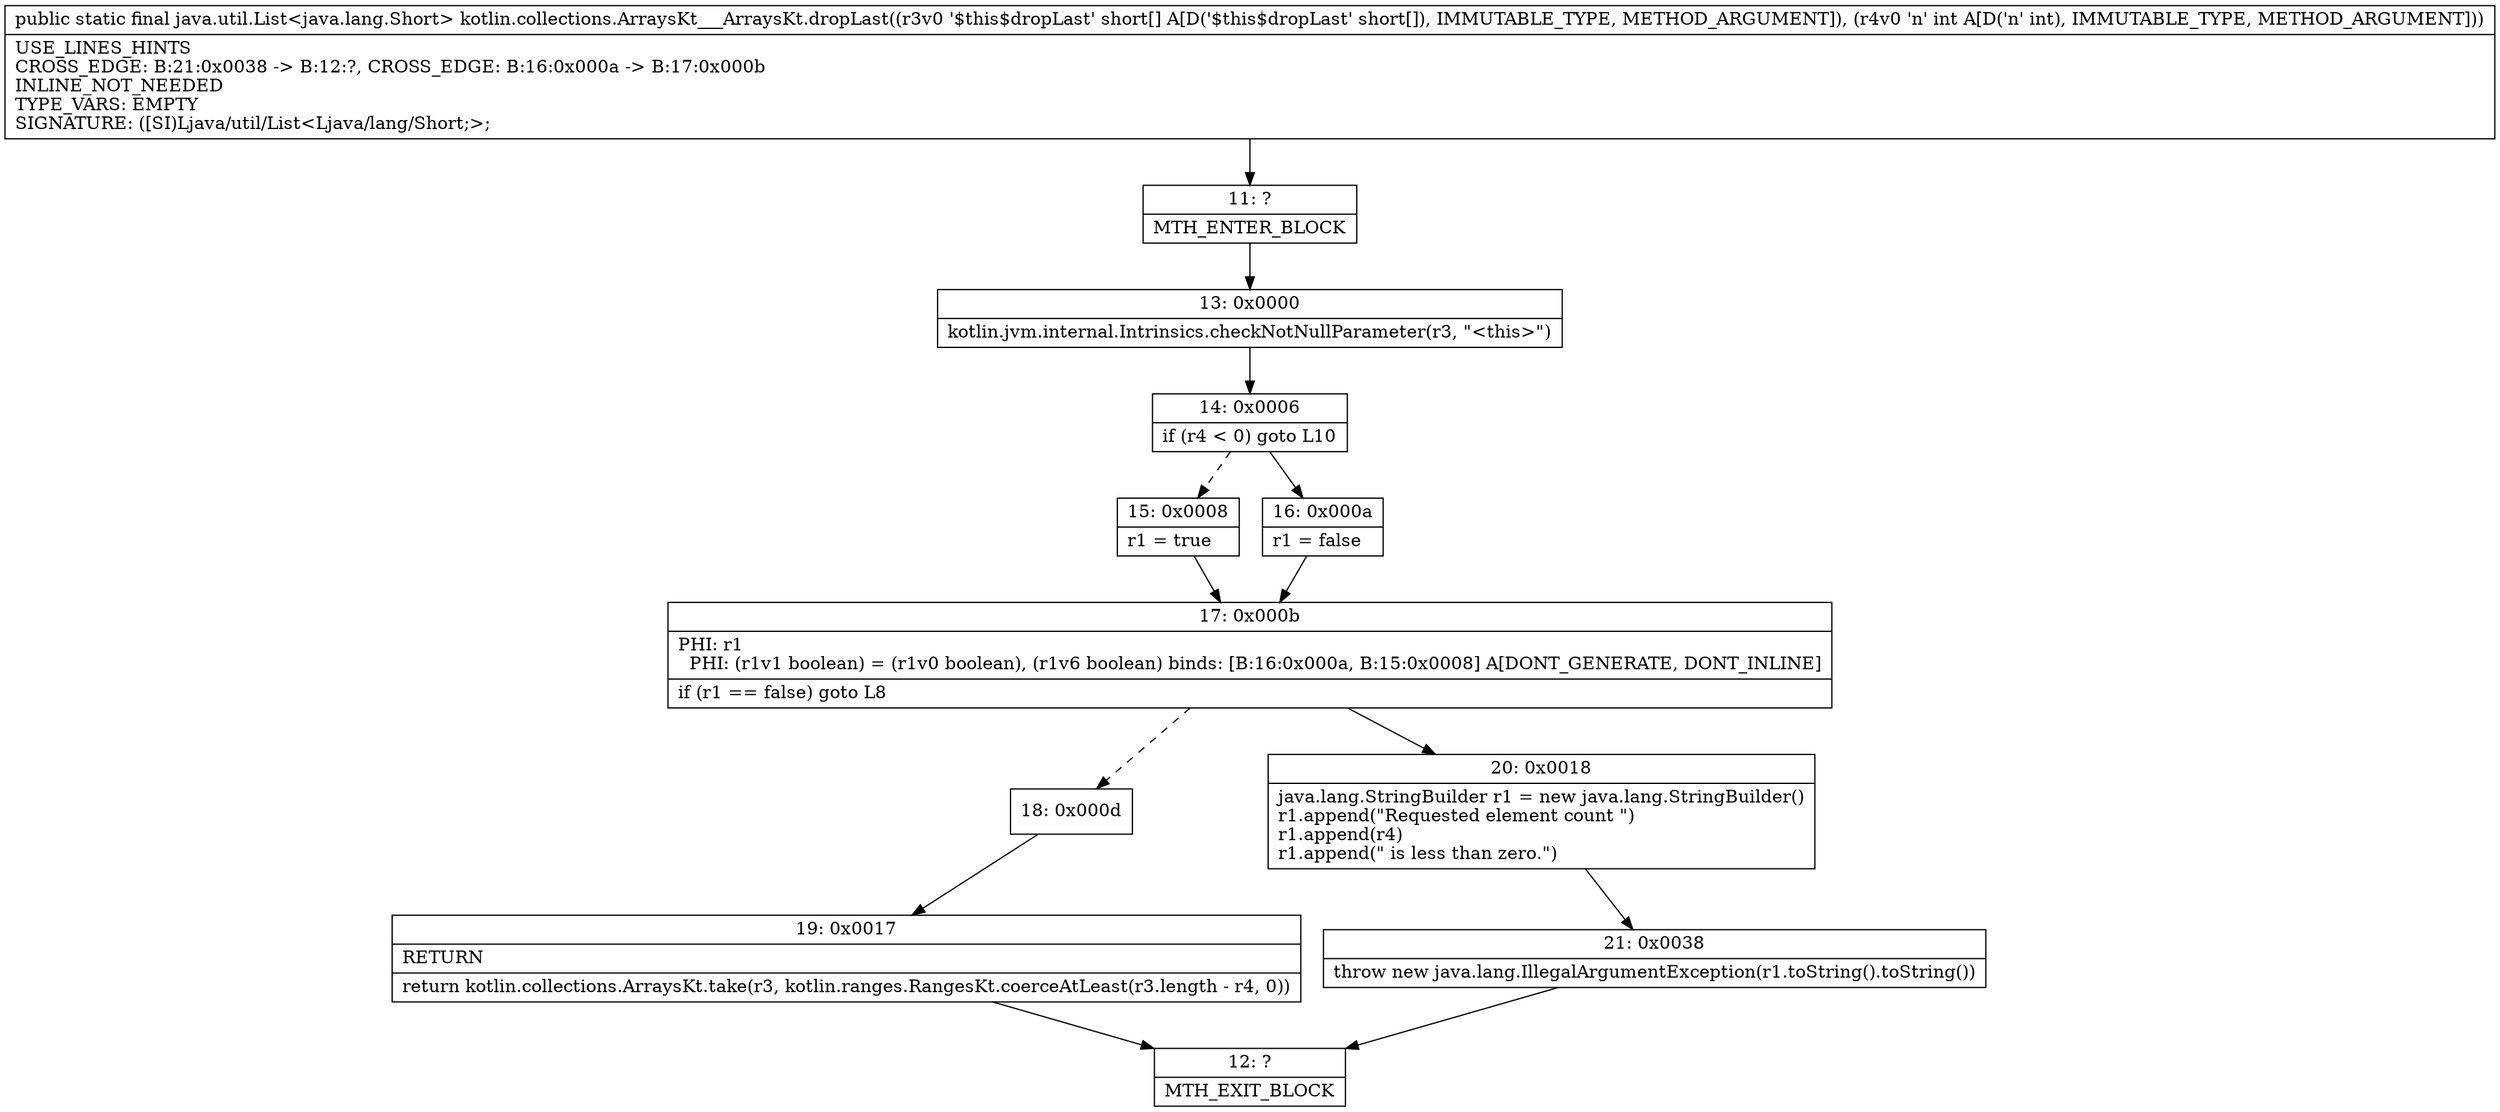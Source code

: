 digraph "CFG forkotlin.collections.ArraysKt___ArraysKt.dropLast([SI)Ljava\/util\/List;" {
Node_11 [shape=record,label="{11\:\ ?|MTH_ENTER_BLOCK\l}"];
Node_13 [shape=record,label="{13\:\ 0x0000|kotlin.jvm.internal.Intrinsics.checkNotNullParameter(r3, \"\<this\>\")\l}"];
Node_14 [shape=record,label="{14\:\ 0x0006|if (r4 \< 0) goto L10\l}"];
Node_15 [shape=record,label="{15\:\ 0x0008|r1 = true\l}"];
Node_17 [shape=record,label="{17\:\ 0x000b|PHI: r1 \l  PHI: (r1v1 boolean) = (r1v0 boolean), (r1v6 boolean) binds: [B:16:0x000a, B:15:0x0008] A[DONT_GENERATE, DONT_INLINE]\l|if (r1 == false) goto L8\l}"];
Node_18 [shape=record,label="{18\:\ 0x000d}"];
Node_19 [shape=record,label="{19\:\ 0x0017|RETURN\l|return kotlin.collections.ArraysKt.take(r3, kotlin.ranges.RangesKt.coerceAtLeast(r3.length \- r4, 0))\l}"];
Node_12 [shape=record,label="{12\:\ ?|MTH_EXIT_BLOCK\l}"];
Node_20 [shape=record,label="{20\:\ 0x0018|java.lang.StringBuilder r1 = new java.lang.StringBuilder()\lr1.append(\"Requested element count \")\lr1.append(r4)\lr1.append(\" is less than zero.\")\l}"];
Node_21 [shape=record,label="{21\:\ 0x0038|throw new java.lang.IllegalArgumentException(r1.toString().toString())\l}"];
Node_16 [shape=record,label="{16\:\ 0x000a|r1 = false\l}"];
MethodNode[shape=record,label="{public static final java.util.List\<java.lang.Short\> kotlin.collections.ArraysKt___ArraysKt.dropLast((r3v0 '$this$dropLast' short[] A[D('$this$dropLast' short[]), IMMUTABLE_TYPE, METHOD_ARGUMENT]), (r4v0 'n' int A[D('n' int), IMMUTABLE_TYPE, METHOD_ARGUMENT]))  | USE_LINES_HINTS\lCROSS_EDGE: B:21:0x0038 \-\> B:12:?, CROSS_EDGE: B:16:0x000a \-\> B:17:0x000b\lINLINE_NOT_NEEDED\lTYPE_VARS: EMPTY\lSIGNATURE: ([SI)Ljava\/util\/List\<Ljava\/lang\/Short;\>;\l}"];
MethodNode -> Node_11;Node_11 -> Node_13;
Node_13 -> Node_14;
Node_14 -> Node_15[style=dashed];
Node_14 -> Node_16;
Node_15 -> Node_17;
Node_17 -> Node_18[style=dashed];
Node_17 -> Node_20;
Node_18 -> Node_19;
Node_19 -> Node_12;
Node_20 -> Node_21;
Node_21 -> Node_12;
Node_16 -> Node_17;
}

